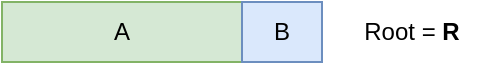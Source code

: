 <mxfile version="13.7.9"><diagram id="GzOgYw2bMC3IP-vDRVvN" name="Page-1"><mxGraphModel dx="1173" dy="600" grid="1" gridSize="10" guides="1" tooltips="1" connect="1" arrows="1" fold="1" page="1" pageScale="1" pageWidth="850" pageHeight="1100" math="0" shadow="0"><root><mxCell id="0"/><mxCell id="1" parent="0"/><mxCell id="M7ksQAXiXF-iJHhSI86F-9" value="A" style="rounded=0;whiteSpace=wrap;html=1;fillColor=#d5e8d4;strokeColor=#82b366;" vertex="1" parent="1"><mxGeometry x="60" y="30" width="120" height="30" as="geometry"/></mxCell><mxCell id="M7ksQAXiXF-iJHhSI86F-10" value="B" style="rounded=0;whiteSpace=wrap;html=1;fillColor=#dae8fc;strokeColor=#6c8ebf;" vertex="1" parent="1"><mxGeometry x="180" y="30" width="40" height="30" as="geometry"/></mxCell><mxCell id="M7ksQAXiXF-iJHhSI86F-19" value="Root = &lt;b&gt;R&lt;/b&gt;" style="text;html=1;strokeColor=none;fillColor=none;align=center;verticalAlign=middle;whiteSpace=wrap;rounded=0;" vertex="1" parent="1"><mxGeometry x="230" y="35" width="70" height="20" as="geometry"/></mxCell></root></mxGraphModel></diagram></mxfile>